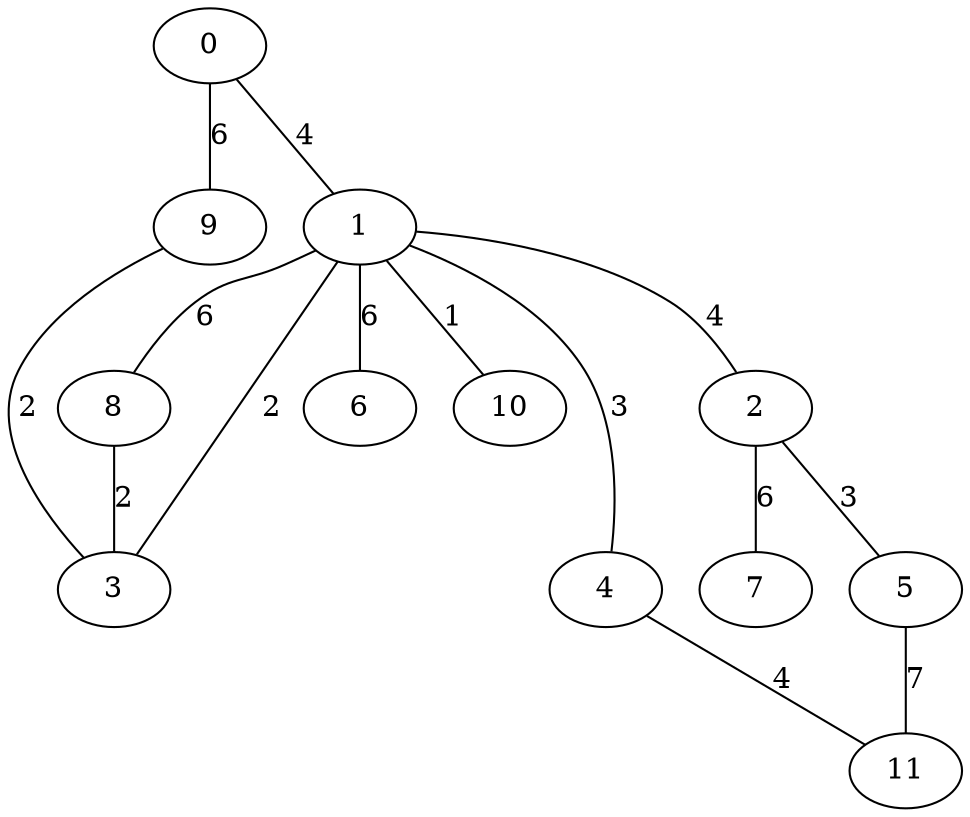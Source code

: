 graph g {
  0 [ habit = 7, size = 130, x = 3, y = 3 ]
  1 [ habit = 6, size = 478, x = 5, y = 5 ]
  2 [ habit = 9, size = 379, x = 7, y = 7 ]
  3 [ habit = 2, size = 425, x = 5, y = 3 ]
  4 [ habit = 4, size = 485, x = 4, y = 8 ]
  5 [ habit = 5, size = 239, x = 7, y = 9 ]
  6 [ habit = 1, size = 110, x = 1, y = 5 ]
  7 [ habit = 1, size = 404, x = 10, y = 7 ]
  8 [ base = 2, habit = 2, size = 197, x = 7, y = 3 ]
  9 [ habit = 6, size = 245, x = 5, y = 1 ]
  10 [ habit = 10, size = 70, x = 3, y = 6 ]
  11 [ base = 1, habit = 2, size = 353, x = 4, y = 10 ]

  0 -- 1 [ label = 4, weight = 4 ]
  0 -- 9 [ label = 6, weight = 6 ]
  1 -- 2 [ label = 4, weight = 4 ]
  1 -- 3 [ label = 2, weight = 2 ]
  1 -- 4 [ label = 3, weight = 3 ]
  1 -- 6 [ label = 6, weight = 6 ]
  1 -- 8 [ label = 6, weight = 6 ]
  1 -- 10 [ label = 1, weight = 1 ]
  2 -- 5 [ label = 3, weight = 3 ]
  2 -- 7 [ label = 6, weight = 6 ]
  4 -- 11 [ label = 4, weight = 4 ]
  5 -- 11 [ label = 7, weight = 7 ]
  8 -- 3 [ label = 2, weight = 2 ]
  9 -- 3 [ label = 2, weight = 2 ]
}
